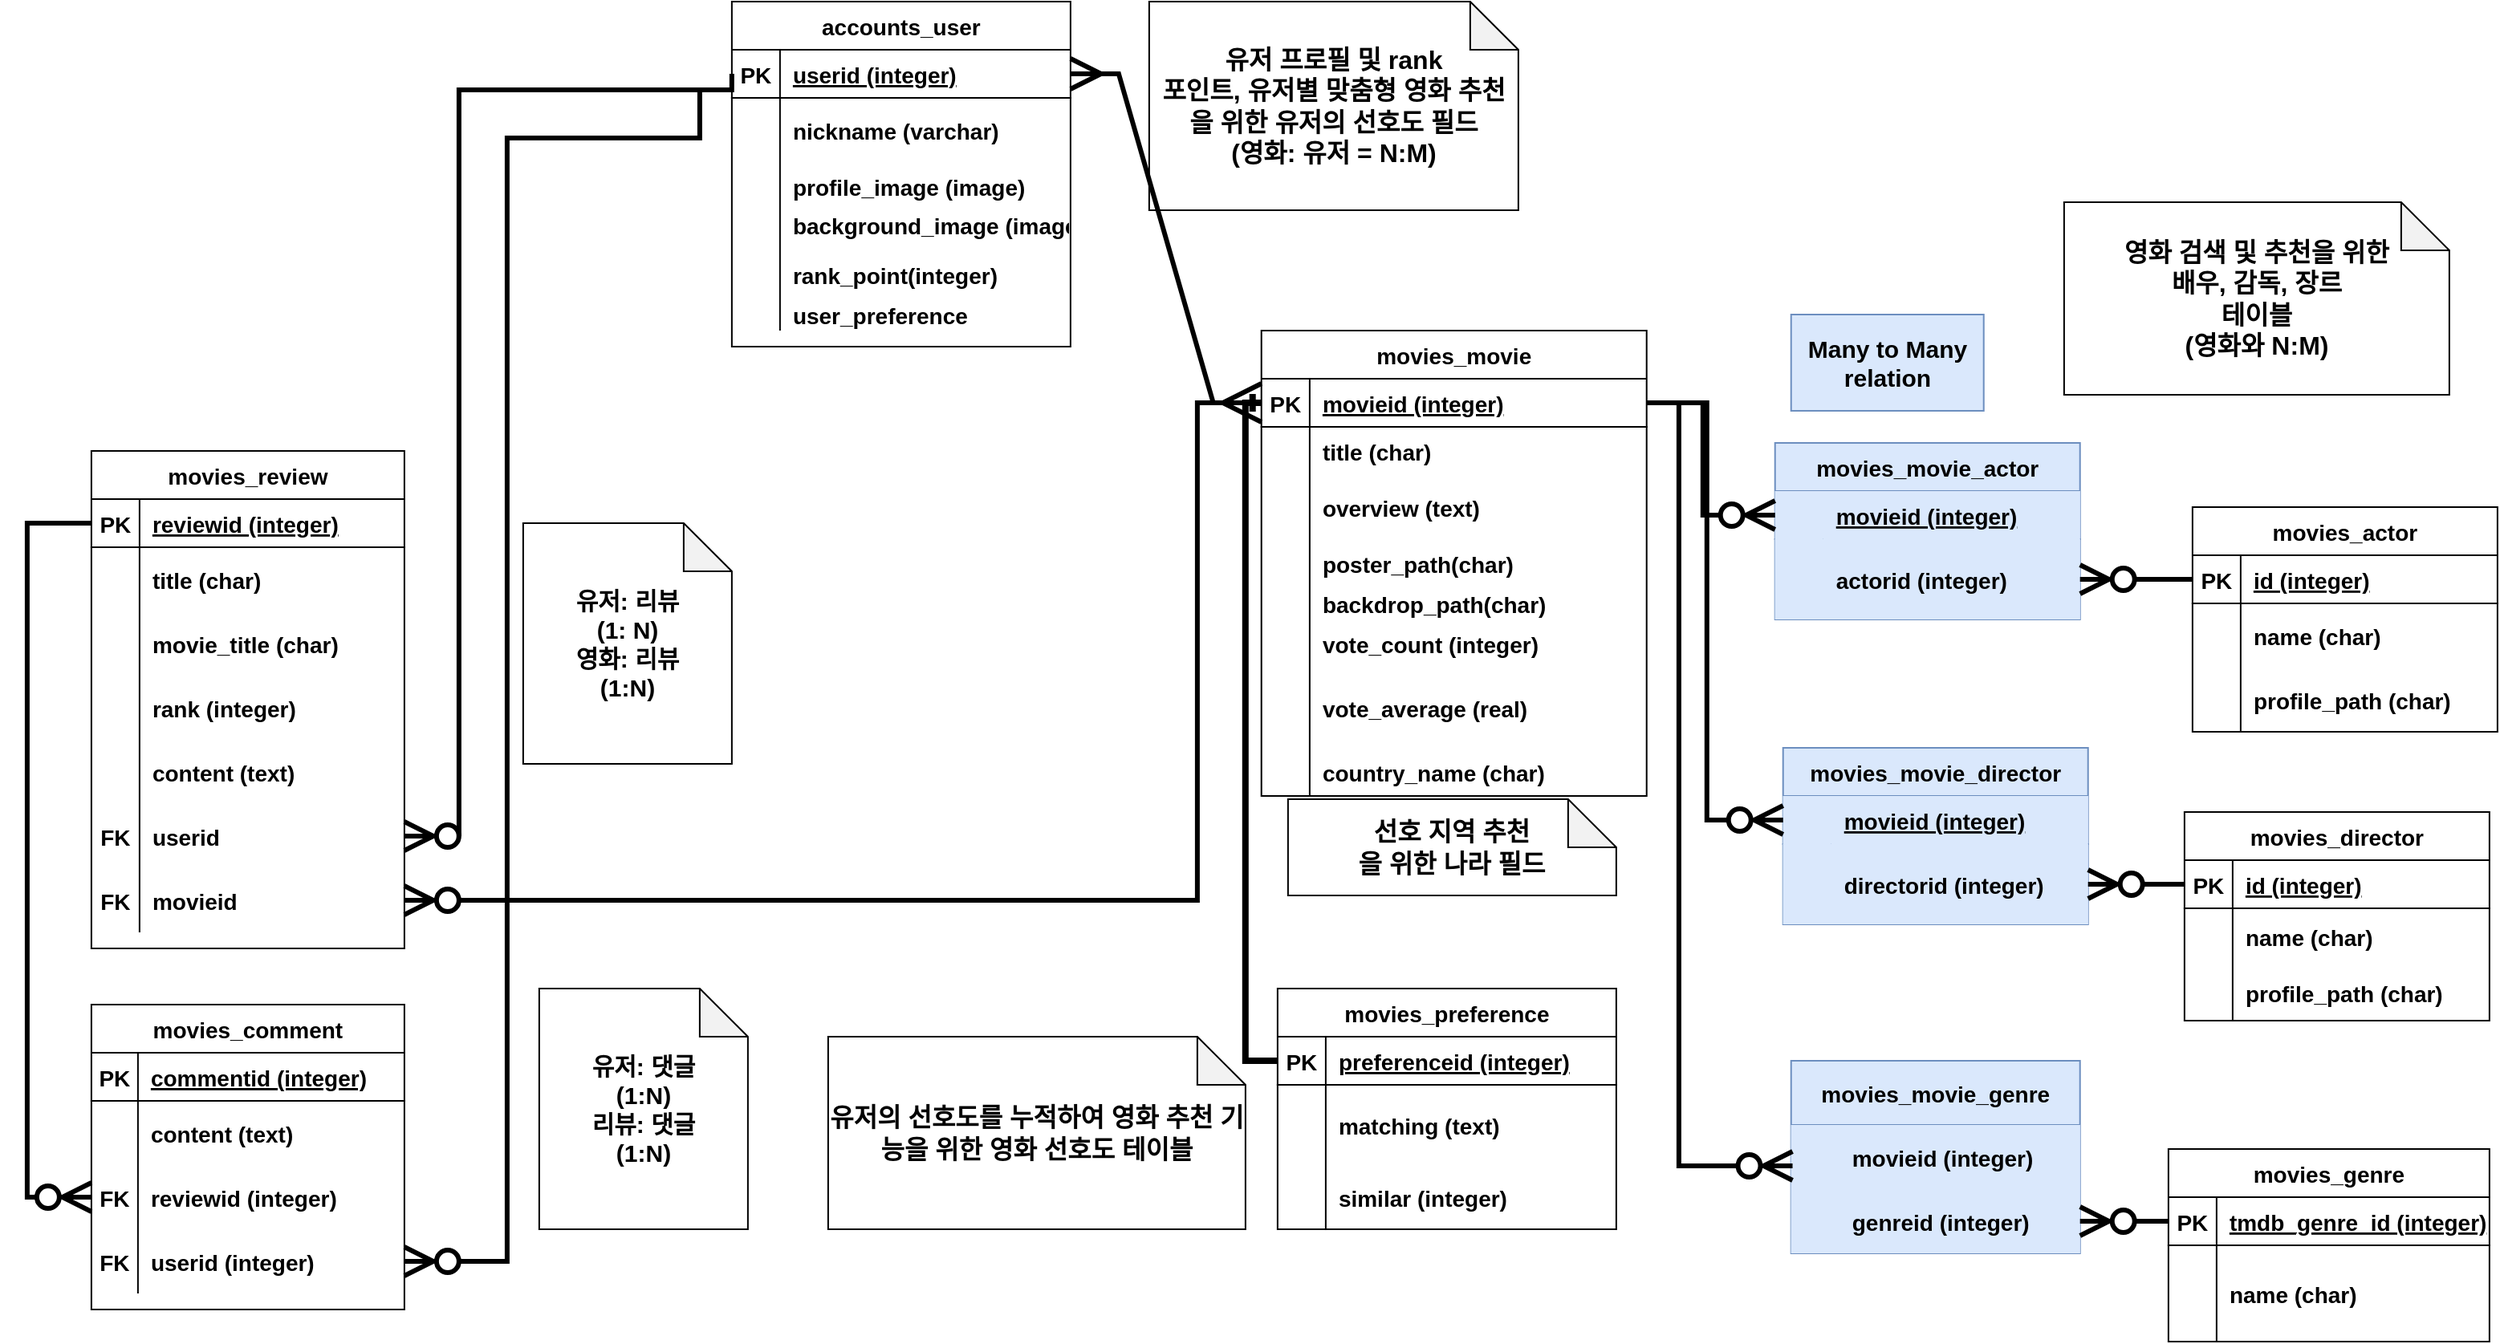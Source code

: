 <mxfile version="15.8.2" type="github">
  <diagram id="C5RBs43oDa-KdzZeNtuy" name="Page-1">
    <mxGraphModel dx="2928" dy="1165" grid="1" gridSize="10" guides="1" tooltips="1" connect="1" arrows="1" fold="1" page="1" pageScale="1" pageWidth="827" pageHeight="1169" math="0" shadow="0">
      <root>
        <mxCell id="WIyWlLk6GJQsqaUBKTNV-0" />
        <mxCell id="WIyWlLk6GJQsqaUBKTNV-1" parent="WIyWlLk6GJQsqaUBKTNV-0" />
        <mxCell id="zBhqYliXO54fjdQmm1mg-143" style="edgeStyle=orthogonalEdgeStyle;rounded=0;jumpStyle=none;orthogonalLoop=1;jettySize=auto;html=1;exitX=0;exitY=0.5;exitDx=0;exitDy=0;entryX=1;entryY=0.5;entryDx=0;entryDy=0;fontSize=14;startSize=14;endSize=14;strokeWidth=3;endArrow=ERzeroToMany;endFill=0;" parent="WIyWlLk6GJQsqaUBKTNV-1" source="zBhqYliXO54fjdQmm1mg-2" target="zBhqYliXO54fjdQmm1mg-126" edge="1">
          <mxGeometry relative="1" as="geometry">
            <Array as="points">
              <mxPoint x="-341.06" y="125" />
              <mxPoint x="-511.06" y="125" />
              <mxPoint x="-511.06" y="590" />
            </Array>
          </mxGeometry>
        </mxCell>
        <mxCell id="zBhqYliXO54fjdQmm1mg-1" value="accounts_user" style="shape=table;startSize=30;container=1;collapsible=1;childLayout=tableLayout;fixedRows=1;rowLines=0;fontStyle=1;align=center;resizeLast=1;fontSize=14;" parent="WIyWlLk6GJQsqaUBKTNV-1" vertex="1">
          <mxGeometry x="-341.06" y="70" width="211" height="215" as="geometry" />
        </mxCell>
        <mxCell id="zBhqYliXO54fjdQmm1mg-2" value="" style="shape=partialRectangle;collapsible=0;dropTarget=0;pointerEvents=0;fillColor=none;top=0;left=0;bottom=1;right=0;points=[[0,0.5],[1,0.5]];portConstraint=eastwest;fontStyle=1;fontSize=14;" parent="zBhqYliXO54fjdQmm1mg-1" vertex="1">
          <mxGeometry y="30" width="211" height="30" as="geometry" />
        </mxCell>
        <mxCell id="zBhqYliXO54fjdQmm1mg-3" value="PK" style="shape=partialRectangle;connectable=0;fillColor=none;top=0;left=0;bottom=0;right=0;fontStyle=1;overflow=hidden;fontSize=14;" parent="zBhqYliXO54fjdQmm1mg-2" vertex="1">
          <mxGeometry width="30" height="30" as="geometry">
            <mxRectangle width="30" height="30" as="alternateBounds" />
          </mxGeometry>
        </mxCell>
        <mxCell id="zBhqYliXO54fjdQmm1mg-4" value="userid (integer)" style="shape=partialRectangle;connectable=0;fillColor=none;top=0;left=0;bottom=0;right=0;align=left;spacingLeft=6;fontStyle=5;overflow=hidden;fontSize=14;" parent="zBhqYliXO54fjdQmm1mg-2" vertex="1">
          <mxGeometry x="30" width="181" height="30" as="geometry">
            <mxRectangle width="181" height="30" as="alternateBounds" />
          </mxGeometry>
        </mxCell>
        <mxCell id="zBhqYliXO54fjdQmm1mg-5" value="" style="shape=partialRectangle;collapsible=0;dropTarget=0;pointerEvents=0;fillColor=none;top=0;left=0;bottom=0;right=0;points=[[0,0.5],[1,0.5]];portConstraint=eastwest;fontStyle=1;fontSize=14;" parent="zBhqYliXO54fjdQmm1mg-1" vertex="1">
          <mxGeometry y="60" width="211" height="40" as="geometry" />
        </mxCell>
        <mxCell id="zBhqYliXO54fjdQmm1mg-6" value="" style="shape=partialRectangle;connectable=0;fillColor=none;top=0;left=0;bottom=0;right=0;editable=1;overflow=hidden;fontStyle=1;fontSize=14;" parent="zBhqYliXO54fjdQmm1mg-5" vertex="1">
          <mxGeometry width="30" height="40" as="geometry">
            <mxRectangle width="30" height="40" as="alternateBounds" />
          </mxGeometry>
        </mxCell>
        <mxCell id="zBhqYliXO54fjdQmm1mg-7" value="nickname (varchar)" style="shape=partialRectangle;connectable=0;fillColor=none;top=0;left=0;bottom=0;right=0;align=left;spacingLeft=6;overflow=hidden;fontStyle=1;fontSize=14;" parent="zBhqYliXO54fjdQmm1mg-5" vertex="1">
          <mxGeometry x="30" width="181" height="40" as="geometry">
            <mxRectangle width="181" height="40" as="alternateBounds" />
          </mxGeometry>
        </mxCell>
        <mxCell id="zBhqYliXO54fjdQmm1mg-8" value="" style="shape=partialRectangle;collapsible=0;dropTarget=0;pointerEvents=0;fillColor=none;top=0;left=0;bottom=0;right=0;points=[[0,0.5],[1,0.5]];portConstraint=eastwest;fontStyle=1;fontSize=14;" parent="zBhqYliXO54fjdQmm1mg-1" vertex="1">
          <mxGeometry y="100" width="211" height="30" as="geometry" />
        </mxCell>
        <mxCell id="zBhqYliXO54fjdQmm1mg-9" value="" style="shape=partialRectangle;connectable=0;fillColor=none;top=0;left=0;bottom=0;right=0;editable=1;overflow=hidden;fontStyle=1;fontSize=14;" parent="zBhqYliXO54fjdQmm1mg-8" vertex="1">
          <mxGeometry width="30" height="30" as="geometry">
            <mxRectangle width="30" height="30" as="alternateBounds" />
          </mxGeometry>
        </mxCell>
        <mxCell id="zBhqYliXO54fjdQmm1mg-10" value="profile_image (image)" style="shape=partialRectangle;connectable=0;fillColor=none;top=0;left=0;bottom=0;right=0;align=left;spacingLeft=6;overflow=hidden;fontStyle=1;fontSize=14;" parent="zBhqYliXO54fjdQmm1mg-8" vertex="1">
          <mxGeometry x="30" width="181" height="30" as="geometry">
            <mxRectangle width="181" height="30" as="alternateBounds" />
          </mxGeometry>
        </mxCell>
        <mxCell id="oeXRW0OLttPSYAgFvdAZ-0" value="" style="shape=partialRectangle;collapsible=0;dropTarget=0;pointerEvents=0;fillColor=none;top=0;left=0;bottom=0;right=0;points=[[0,0.5],[1,0.5]];portConstraint=eastwest;fontStyle=1;fontSize=14;" vertex="1" parent="zBhqYliXO54fjdQmm1mg-1">
          <mxGeometry y="130" width="211" height="25" as="geometry" />
        </mxCell>
        <mxCell id="oeXRW0OLttPSYAgFvdAZ-1" value="" style="shape=partialRectangle;connectable=0;fillColor=none;top=0;left=0;bottom=0;right=0;editable=1;overflow=hidden;fontStyle=1;fontSize=14;" vertex="1" parent="oeXRW0OLttPSYAgFvdAZ-0">
          <mxGeometry width="30" height="25" as="geometry">
            <mxRectangle width="30" height="25" as="alternateBounds" />
          </mxGeometry>
        </mxCell>
        <mxCell id="oeXRW0OLttPSYAgFvdAZ-2" value="background_image (image)&#xa;" style="shape=partialRectangle;connectable=0;fillColor=none;top=0;left=0;bottom=0;right=0;align=left;spacingLeft=6;overflow=hidden;fontStyle=1;fontSize=14;" vertex="1" parent="oeXRW0OLttPSYAgFvdAZ-0">
          <mxGeometry x="30" width="181" height="25" as="geometry">
            <mxRectangle width="181" height="25" as="alternateBounds" />
          </mxGeometry>
        </mxCell>
        <mxCell id="zBhqYliXO54fjdQmm1mg-65" value="" style="shape=partialRectangle;collapsible=0;dropTarget=0;pointerEvents=0;fillColor=none;top=0;left=0;bottom=0;right=0;points=[[0,0.5],[1,0.5]];portConstraint=eastwest;fontStyle=1;fontSize=14;" parent="zBhqYliXO54fjdQmm1mg-1" vertex="1">
          <mxGeometry y="155" width="211" height="30" as="geometry" />
        </mxCell>
        <mxCell id="zBhqYliXO54fjdQmm1mg-66" value="" style="shape=partialRectangle;connectable=0;fillColor=none;top=0;left=0;bottom=0;right=0;editable=1;overflow=hidden;fontStyle=1;fontSize=14;" parent="zBhqYliXO54fjdQmm1mg-65" vertex="1">
          <mxGeometry width="30" height="30" as="geometry">
            <mxRectangle width="30" height="30" as="alternateBounds" />
          </mxGeometry>
        </mxCell>
        <mxCell id="zBhqYliXO54fjdQmm1mg-67" value="rank_point(integer)" style="shape=partialRectangle;connectable=0;fillColor=none;top=0;left=0;bottom=0;right=0;align=left;spacingLeft=6;overflow=hidden;fontStyle=1;fontSize=14;" parent="zBhqYliXO54fjdQmm1mg-65" vertex="1">
          <mxGeometry x="30" width="181" height="30" as="geometry">
            <mxRectangle width="181" height="30" as="alternateBounds" />
          </mxGeometry>
        </mxCell>
        <mxCell id="oeXRW0OLttPSYAgFvdAZ-3" value="" style="shape=partialRectangle;collapsible=0;dropTarget=0;pointerEvents=0;fillColor=none;top=0;left=0;bottom=0;right=0;points=[[0,0.5],[1,0.5]];portConstraint=eastwest;fontStyle=1;fontSize=14;" vertex="1" parent="zBhqYliXO54fjdQmm1mg-1">
          <mxGeometry y="185" width="211" height="20" as="geometry" />
        </mxCell>
        <mxCell id="oeXRW0OLttPSYAgFvdAZ-4" value="" style="shape=partialRectangle;connectable=0;fillColor=none;top=0;left=0;bottom=0;right=0;editable=1;overflow=hidden;fontStyle=1;fontSize=14;" vertex="1" parent="oeXRW0OLttPSYAgFvdAZ-3">
          <mxGeometry width="30" height="20" as="geometry">
            <mxRectangle width="30" height="20" as="alternateBounds" />
          </mxGeometry>
        </mxCell>
        <mxCell id="oeXRW0OLttPSYAgFvdAZ-5" value="user_preference" style="shape=partialRectangle;connectable=0;fillColor=none;top=0;left=0;bottom=0;right=0;align=left;spacingLeft=6;overflow=hidden;fontStyle=1;fontSize=14;" vertex="1" parent="oeXRW0OLttPSYAgFvdAZ-3">
          <mxGeometry x="30" width="181" height="20" as="geometry">
            <mxRectangle width="181" height="20" as="alternateBounds" />
          </mxGeometry>
        </mxCell>
        <mxCell id="zBhqYliXO54fjdQmm1mg-87" value="movies_movie" style="shape=table;startSize=30;container=1;collapsible=1;childLayout=tableLayout;fixedRows=1;rowLines=0;fontStyle=1;align=center;resizeLast=1;fontSize=14;" parent="WIyWlLk6GJQsqaUBKTNV-1" vertex="1">
          <mxGeometry x="-11.14" y="275" width="240" height="290" as="geometry" />
        </mxCell>
        <mxCell id="zBhqYliXO54fjdQmm1mg-88" value="" style="shape=partialRectangle;collapsible=0;dropTarget=0;pointerEvents=0;fillColor=none;top=0;left=0;bottom=1;right=0;points=[[0,0.5],[1,0.5]];portConstraint=eastwest;fontStyle=1;fontSize=14;" parent="zBhqYliXO54fjdQmm1mg-87" vertex="1">
          <mxGeometry y="30" width="240" height="30" as="geometry" />
        </mxCell>
        <mxCell id="zBhqYliXO54fjdQmm1mg-89" value="PK" style="shape=partialRectangle;connectable=0;fillColor=none;top=0;left=0;bottom=0;right=0;fontStyle=1;overflow=hidden;fontSize=14;" parent="zBhqYliXO54fjdQmm1mg-88" vertex="1">
          <mxGeometry width="30.08" height="30" as="geometry">
            <mxRectangle width="30.08" height="30" as="alternateBounds" />
          </mxGeometry>
        </mxCell>
        <mxCell id="zBhqYliXO54fjdQmm1mg-90" value="movieid (integer)" style="shape=partialRectangle;connectable=0;fillColor=none;top=0;left=0;bottom=0;right=0;align=left;spacingLeft=6;fontStyle=5;overflow=hidden;fontSize=14;" parent="zBhqYliXO54fjdQmm1mg-88" vertex="1">
          <mxGeometry x="30.08" width="209.92" height="30" as="geometry">
            <mxRectangle width="209.92" height="30" as="alternateBounds" />
          </mxGeometry>
        </mxCell>
        <mxCell id="zBhqYliXO54fjdQmm1mg-91" value="" style="shape=partialRectangle;collapsible=0;dropTarget=0;pointerEvents=0;fillColor=none;top=0;left=0;bottom=0;right=0;points=[[0,0.5],[1,0.5]];portConstraint=eastwest;fontStyle=1;fontSize=14;" parent="zBhqYliXO54fjdQmm1mg-87" vertex="1">
          <mxGeometry y="60" width="240" height="30" as="geometry" />
        </mxCell>
        <mxCell id="zBhqYliXO54fjdQmm1mg-92" value="" style="shape=partialRectangle;connectable=0;fillColor=none;top=0;left=0;bottom=0;right=0;editable=1;overflow=hidden;fontStyle=1;fontSize=14;" parent="zBhqYliXO54fjdQmm1mg-91" vertex="1">
          <mxGeometry width="30.08" height="30" as="geometry">
            <mxRectangle width="30.08" height="30" as="alternateBounds" />
          </mxGeometry>
        </mxCell>
        <mxCell id="zBhqYliXO54fjdQmm1mg-93" value="title (char)" style="shape=partialRectangle;connectable=0;fillColor=none;top=0;left=0;bottom=0;right=0;align=left;spacingLeft=6;overflow=hidden;fontStyle=1;fontSize=14;" parent="zBhqYliXO54fjdQmm1mg-91" vertex="1">
          <mxGeometry x="30.08" width="209.92" height="30" as="geometry">
            <mxRectangle width="209.92" height="30" as="alternateBounds" />
          </mxGeometry>
        </mxCell>
        <mxCell id="zBhqYliXO54fjdQmm1mg-94" value="" style="shape=partialRectangle;collapsible=0;dropTarget=0;pointerEvents=0;fillColor=none;top=0;left=0;bottom=0;right=0;points=[[0,0.5],[1,0.5]];portConstraint=eastwest;fontStyle=1;fontSize=14;" parent="zBhqYliXO54fjdQmm1mg-87" vertex="1">
          <mxGeometry y="90" width="240" height="40" as="geometry" />
        </mxCell>
        <mxCell id="zBhqYliXO54fjdQmm1mg-95" value="" style="shape=partialRectangle;connectable=0;fillColor=none;top=0;left=0;bottom=0;right=0;editable=1;overflow=hidden;fontStyle=1;fontSize=14;" parent="zBhqYliXO54fjdQmm1mg-94" vertex="1">
          <mxGeometry width="30.08" height="40" as="geometry">
            <mxRectangle width="30.08" height="40" as="alternateBounds" />
          </mxGeometry>
        </mxCell>
        <mxCell id="zBhqYliXO54fjdQmm1mg-96" value="overview (text)" style="shape=partialRectangle;connectable=0;fillColor=none;top=0;left=0;bottom=0;right=0;align=left;spacingLeft=6;overflow=hidden;fontStyle=1;fontSize=14;" parent="zBhqYliXO54fjdQmm1mg-94" vertex="1">
          <mxGeometry x="30.08" width="209.92" height="40" as="geometry">
            <mxRectangle width="209.92" height="40" as="alternateBounds" />
          </mxGeometry>
        </mxCell>
        <mxCell id="zBhqYliXO54fjdQmm1mg-97" value="" style="shape=partialRectangle;collapsible=0;dropTarget=0;pointerEvents=0;fillColor=none;top=0;left=0;bottom=0;right=0;points=[[0,0.5],[1,0.5]];portConstraint=eastwest;fontStyle=1;fontSize=14;" parent="zBhqYliXO54fjdQmm1mg-87" vertex="1">
          <mxGeometry y="130" width="240" height="30" as="geometry" />
        </mxCell>
        <mxCell id="zBhqYliXO54fjdQmm1mg-98" value="" style="shape=partialRectangle;connectable=0;fillColor=none;top=0;left=0;bottom=0;right=0;editable=1;overflow=hidden;fontStyle=1;fontSize=14;" parent="zBhqYliXO54fjdQmm1mg-97" vertex="1">
          <mxGeometry width="30.08" height="30" as="geometry">
            <mxRectangle width="30.08" height="30" as="alternateBounds" />
          </mxGeometry>
        </mxCell>
        <mxCell id="zBhqYliXO54fjdQmm1mg-99" value="poster_path(char)" style="shape=partialRectangle;connectable=0;fillColor=none;top=0;left=0;bottom=0;right=0;align=left;spacingLeft=6;overflow=hidden;fontStyle=1;fontSize=14;" parent="zBhqYliXO54fjdQmm1mg-97" vertex="1">
          <mxGeometry x="30.08" width="209.92" height="30" as="geometry">
            <mxRectangle width="209.92" height="30" as="alternateBounds" />
          </mxGeometry>
        </mxCell>
        <mxCell id="oeXRW0OLttPSYAgFvdAZ-6" value="" style="shape=partialRectangle;collapsible=0;dropTarget=0;pointerEvents=0;fillColor=none;top=0;left=0;bottom=0;right=0;points=[[0,0.5],[1,0.5]];portConstraint=eastwest;fontStyle=1;fontSize=14;" vertex="1" parent="zBhqYliXO54fjdQmm1mg-87">
          <mxGeometry y="160" width="240" height="20" as="geometry" />
        </mxCell>
        <mxCell id="oeXRW0OLttPSYAgFvdAZ-7" value="" style="shape=partialRectangle;connectable=0;fillColor=none;top=0;left=0;bottom=0;right=0;editable=1;overflow=hidden;fontStyle=1;fontSize=14;" vertex="1" parent="oeXRW0OLttPSYAgFvdAZ-6">
          <mxGeometry width="30.08" height="20" as="geometry">
            <mxRectangle width="30.08" height="20" as="alternateBounds" />
          </mxGeometry>
        </mxCell>
        <mxCell id="oeXRW0OLttPSYAgFvdAZ-8" value="backdrop_path(char)" style="shape=partialRectangle;connectable=0;fillColor=none;top=0;left=0;bottom=0;right=0;align=left;spacingLeft=6;overflow=hidden;fontStyle=1;fontSize=14;" vertex="1" parent="oeXRW0OLttPSYAgFvdAZ-6">
          <mxGeometry x="30.08" width="209.92" height="20" as="geometry">
            <mxRectangle width="209.92" height="20" as="alternateBounds" />
          </mxGeometry>
        </mxCell>
        <mxCell id="zBhqYliXO54fjdQmm1mg-106" value="" style="shape=partialRectangle;collapsible=0;dropTarget=0;pointerEvents=0;fillColor=none;top=0;left=0;bottom=0;right=0;points=[[0,0.5],[1,0.5]];portConstraint=eastwest;fontStyle=1;fontSize=14;" parent="zBhqYliXO54fjdQmm1mg-87" vertex="1">
          <mxGeometry y="180" width="240" height="30" as="geometry" />
        </mxCell>
        <mxCell id="zBhqYliXO54fjdQmm1mg-107" value="" style="shape=partialRectangle;connectable=0;fillColor=none;top=0;left=0;bottom=0;right=0;editable=1;overflow=hidden;fontStyle=1;fontSize=14;" parent="zBhqYliXO54fjdQmm1mg-106" vertex="1">
          <mxGeometry width="30.08" height="30" as="geometry">
            <mxRectangle width="30.08" height="30" as="alternateBounds" />
          </mxGeometry>
        </mxCell>
        <mxCell id="zBhqYliXO54fjdQmm1mg-108" value="vote_count (integer)" style="shape=partialRectangle;connectable=0;fillColor=none;top=0;left=0;bottom=0;right=0;align=left;spacingLeft=6;overflow=hidden;fontStyle=1;fontSize=14;" parent="zBhqYliXO54fjdQmm1mg-106" vertex="1">
          <mxGeometry x="30.08" width="209.92" height="30" as="geometry">
            <mxRectangle width="209.92" height="30" as="alternateBounds" />
          </mxGeometry>
        </mxCell>
        <mxCell id="zBhqYliXO54fjdQmm1mg-109" value="" style="shape=partialRectangle;collapsible=0;dropTarget=0;pointerEvents=0;fillColor=none;top=0;left=0;bottom=0;right=0;points=[[0,0.5],[1,0.5]];portConstraint=eastwest;fontStyle=1;fontSize=14;" parent="zBhqYliXO54fjdQmm1mg-87" vertex="1">
          <mxGeometry y="210" width="240" height="50" as="geometry" />
        </mxCell>
        <mxCell id="zBhqYliXO54fjdQmm1mg-110" value="" style="shape=partialRectangle;connectable=0;fillColor=none;top=0;left=0;bottom=0;right=0;editable=1;overflow=hidden;fontStyle=1;fontSize=14;" parent="zBhqYliXO54fjdQmm1mg-109" vertex="1">
          <mxGeometry width="30.08" height="50" as="geometry">
            <mxRectangle width="30.08" height="50" as="alternateBounds" />
          </mxGeometry>
        </mxCell>
        <mxCell id="zBhqYliXO54fjdQmm1mg-111" value="vote_average (real)" style="shape=partialRectangle;connectable=0;fillColor=none;top=0;left=0;bottom=0;right=0;align=left;spacingLeft=6;overflow=hidden;fontStyle=1;fontSize=14;" parent="zBhqYliXO54fjdQmm1mg-109" vertex="1">
          <mxGeometry x="30.08" width="209.92" height="50" as="geometry">
            <mxRectangle width="209.92" height="50" as="alternateBounds" />
          </mxGeometry>
        </mxCell>
        <mxCell id="zIgDbIQZG_ukaSZpA_99-0" value="" style="shape=partialRectangle;collapsible=0;dropTarget=0;pointerEvents=0;fillColor=none;top=0;left=0;bottom=0;right=0;points=[[0,0.5],[1,0.5]];portConstraint=eastwest;fontStyle=1;fontSize=14;" parent="zBhqYliXO54fjdQmm1mg-87" vertex="1">
          <mxGeometry y="260" width="240" height="30" as="geometry" />
        </mxCell>
        <mxCell id="zIgDbIQZG_ukaSZpA_99-1" value="" style="shape=partialRectangle;connectable=0;fillColor=none;top=0;left=0;bottom=0;right=0;editable=1;overflow=hidden;fontStyle=1;fontSize=14;" parent="zIgDbIQZG_ukaSZpA_99-0" vertex="1">
          <mxGeometry width="30.08" height="30" as="geometry">
            <mxRectangle width="30.08" height="30" as="alternateBounds" />
          </mxGeometry>
        </mxCell>
        <mxCell id="zIgDbIQZG_ukaSZpA_99-2" value="country_name (char)" style="shape=partialRectangle;connectable=0;fillColor=none;top=0;left=0;bottom=0;right=0;align=left;spacingLeft=6;overflow=hidden;fontStyle=1;fontSize=14;" parent="zIgDbIQZG_ukaSZpA_99-0" vertex="1">
          <mxGeometry x="30.08" width="209.92" height="30" as="geometry">
            <mxRectangle width="209.92" height="30" as="alternateBounds" />
          </mxGeometry>
        </mxCell>
        <mxCell id="zBhqYliXO54fjdQmm1mg-119" value="movies_review" style="shape=table;startSize=30;container=1;collapsible=1;childLayout=tableLayout;fixedRows=1;rowLines=0;fontStyle=1;align=center;resizeLast=1;fontSize=14;" parent="WIyWlLk6GJQsqaUBKTNV-1" vertex="1">
          <mxGeometry x="-740.06" y="350" width="195" height="310" as="geometry" />
        </mxCell>
        <mxCell id="zBhqYliXO54fjdQmm1mg-120" value="" style="shape=partialRectangle;collapsible=0;dropTarget=0;pointerEvents=0;fillColor=none;top=0;left=0;bottom=1;right=0;points=[[0,0.5],[1,0.5]];portConstraint=eastwest;fontSize=14;" parent="zBhqYliXO54fjdQmm1mg-119" vertex="1">
          <mxGeometry y="30" width="195" height="30" as="geometry" />
        </mxCell>
        <mxCell id="zBhqYliXO54fjdQmm1mg-121" value="PK" style="shape=partialRectangle;connectable=0;fillColor=none;top=0;left=0;bottom=0;right=0;fontStyle=1;overflow=hidden;fontSize=14;" parent="zBhqYliXO54fjdQmm1mg-120" vertex="1">
          <mxGeometry width="30" height="30" as="geometry">
            <mxRectangle width="30" height="30" as="alternateBounds" />
          </mxGeometry>
        </mxCell>
        <mxCell id="zBhqYliXO54fjdQmm1mg-122" value="reviewid (integer)" style="shape=partialRectangle;connectable=0;fillColor=none;top=0;left=0;bottom=0;right=0;align=left;spacingLeft=6;fontStyle=5;overflow=hidden;fontSize=14;" parent="zBhqYliXO54fjdQmm1mg-120" vertex="1">
          <mxGeometry x="30" width="165" height="30" as="geometry">
            <mxRectangle width="165" height="30" as="alternateBounds" />
          </mxGeometry>
        </mxCell>
        <mxCell id="zBhqYliXO54fjdQmm1mg-123" value="" style="shape=partialRectangle;collapsible=0;dropTarget=0;pointerEvents=0;fillColor=none;top=0;left=0;bottom=0;right=0;points=[[0,0.5],[1,0.5]];portConstraint=eastwest;fontSize=14;" parent="zBhqYliXO54fjdQmm1mg-119" vertex="1">
          <mxGeometry y="60" width="195" height="40" as="geometry" />
        </mxCell>
        <mxCell id="zBhqYliXO54fjdQmm1mg-124" value="" style="shape=partialRectangle;connectable=0;fillColor=none;top=0;left=0;bottom=0;right=0;editable=1;overflow=hidden;fontSize=14;" parent="zBhqYliXO54fjdQmm1mg-123" vertex="1">
          <mxGeometry width="30" height="40" as="geometry">
            <mxRectangle width="30" height="40" as="alternateBounds" />
          </mxGeometry>
        </mxCell>
        <mxCell id="zBhqYliXO54fjdQmm1mg-125" value="title (char)" style="shape=partialRectangle;connectable=0;fillColor=none;top=0;left=0;bottom=0;right=0;align=left;spacingLeft=6;overflow=hidden;fontSize=14;fontStyle=1" parent="zBhqYliXO54fjdQmm1mg-123" vertex="1">
          <mxGeometry x="30" width="165" height="40" as="geometry">
            <mxRectangle width="165" height="40" as="alternateBounds" />
          </mxGeometry>
        </mxCell>
        <mxCell id="zBhqYliXO54fjdQmm1mg-129" value="" style="shape=partialRectangle;collapsible=0;dropTarget=0;pointerEvents=0;fillColor=none;top=0;left=0;bottom=0;right=0;points=[[0,0.5],[1,0.5]];portConstraint=eastwest;fontSize=14;" parent="zBhqYliXO54fjdQmm1mg-119" vertex="1">
          <mxGeometry y="100" width="195" height="40" as="geometry" />
        </mxCell>
        <mxCell id="zBhqYliXO54fjdQmm1mg-130" value="" style="shape=partialRectangle;connectable=0;fillColor=none;top=0;left=0;bottom=0;right=0;editable=1;overflow=hidden;fontSize=14;" parent="zBhqYliXO54fjdQmm1mg-129" vertex="1">
          <mxGeometry width="30" height="40" as="geometry">
            <mxRectangle width="30" height="40" as="alternateBounds" />
          </mxGeometry>
        </mxCell>
        <mxCell id="zBhqYliXO54fjdQmm1mg-131" value="movie_title (char)" style="shape=partialRectangle;connectable=0;fillColor=none;top=0;left=0;bottom=0;right=0;align=left;spacingLeft=6;overflow=hidden;fontSize=14;fontStyle=1" parent="zBhqYliXO54fjdQmm1mg-129" vertex="1">
          <mxGeometry x="30" width="165" height="40" as="geometry">
            <mxRectangle width="165" height="40" as="alternateBounds" />
          </mxGeometry>
        </mxCell>
        <mxCell id="zBhqYliXO54fjdQmm1mg-132" value="" style="shape=partialRectangle;collapsible=0;dropTarget=0;pointerEvents=0;fillColor=none;top=0;left=0;bottom=0;right=0;points=[[0,0.5],[1,0.5]];portConstraint=eastwest;fontSize=14;" parent="zBhqYliXO54fjdQmm1mg-119" vertex="1">
          <mxGeometry y="140" width="195" height="40" as="geometry" />
        </mxCell>
        <mxCell id="zBhqYliXO54fjdQmm1mg-133" value="" style="shape=partialRectangle;connectable=0;fillColor=none;top=0;left=0;bottom=0;right=0;editable=1;overflow=hidden;fontSize=14;" parent="zBhqYliXO54fjdQmm1mg-132" vertex="1">
          <mxGeometry width="30" height="40" as="geometry">
            <mxRectangle width="30" height="40" as="alternateBounds" />
          </mxGeometry>
        </mxCell>
        <mxCell id="zBhqYliXO54fjdQmm1mg-134" value="rank (integer)" style="shape=partialRectangle;connectable=0;fillColor=none;top=0;left=0;bottom=0;right=0;align=left;spacingLeft=6;overflow=hidden;fontSize=14;fontStyle=1" parent="zBhqYliXO54fjdQmm1mg-132" vertex="1">
          <mxGeometry x="30" width="165" height="40" as="geometry">
            <mxRectangle width="165" height="40" as="alternateBounds" />
          </mxGeometry>
        </mxCell>
        <mxCell id="zBhqYliXO54fjdQmm1mg-135" value="" style="shape=partialRectangle;collapsible=0;dropTarget=0;pointerEvents=0;fillColor=none;top=0;left=0;bottom=0;right=0;points=[[0,0.5],[1,0.5]];portConstraint=eastwest;fontSize=14;" parent="zBhqYliXO54fjdQmm1mg-119" vertex="1">
          <mxGeometry y="180" width="195" height="40" as="geometry" />
        </mxCell>
        <mxCell id="zBhqYliXO54fjdQmm1mg-136" value="" style="shape=partialRectangle;connectable=0;fillColor=none;top=0;left=0;bottom=0;right=0;editable=1;overflow=hidden;fontSize=14;" parent="zBhqYliXO54fjdQmm1mg-135" vertex="1">
          <mxGeometry width="30" height="40" as="geometry">
            <mxRectangle width="30" height="40" as="alternateBounds" />
          </mxGeometry>
        </mxCell>
        <mxCell id="zBhqYliXO54fjdQmm1mg-137" value="content (text)" style="shape=partialRectangle;connectable=0;fillColor=none;top=0;left=0;bottom=0;right=0;align=left;spacingLeft=6;overflow=hidden;fontSize=14;fontStyle=1" parent="zBhqYliXO54fjdQmm1mg-135" vertex="1">
          <mxGeometry x="30" width="165" height="40" as="geometry">
            <mxRectangle width="165" height="40" as="alternateBounds" />
          </mxGeometry>
        </mxCell>
        <mxCell id="zBhqYliXO54fjdQmm1mg-126" value="" style="shape=partialRectangle;collapsible=0;dropTarget=0;pointerEvents=0;fillColor=none;top=0;left=0;bottom=0;right=0;points=[[0,0.5],[1,0.5]];portConstraint=eastwest;fontSize=14;" parent="zBhqYliXO54fjdQmm1mg-119" vertex="1">
          <mxGeometry y="220" width="195" height="40" as="geometry" />
        </mxCell>
        <mxCell id="zBhqYliXO54fjdQmm1mg-127" value="FK" style="shape=partialRectangle;connectable=0;fillColor=none;top=0;left=0;bottom=0;right=0;editable=1;overflow=hidden;fontSize=14;fontStyle=1" parent="zBhqYliXO54fjdQmm1mg-126" vertex="1">
          <mxGeometry width="30" height="40" as="geometry">
            <mxRectangle width="30" height="40" as="alternateBounds" />
          </mxGeometry>
        </mxCell>
        <mxCell id="zBhqYliXO54fjdQmm1mg-128" value="userid" style="shape=partialRectangle;connectable=0;fillColor=none;top=0;left=0;bottom=0;right=0;align=left;spacingLeft=6;overflow=hidden;fontSize=14;fontStyle=1" parent="zBhqYliXO54fjdQmm1mg-126" vertex="1">
          <mxGeometry x="30" width="165" height="40" as="geometry">
            <mxRectangle width="165" height="40" as="alternateBounds" />
          </mxGeometry>
        </mxCell>
        <mxCell id="zBhqYliXO54fjdQmm1mg-288" value="" style="shape=partialRectangle;collapsible=0;dropTarget=0;pointerEvents=0;fillColor=none;top=0;left=0;bottom=0;right=0;points=[[0,0.5],[1,0.5]];portConstraint=eastwest;fontSize=14;" parent="zBhqYliXO54fjdQmm1mg-119" vertex="1">
          <mxGeometry y="260" width="195" height="40" as="geometry" />
        </mxCell>
        <mxCell id="zBhqYliXO54fjdQmm1mg-289" value="FK" style="shape=partialRectangle;connectable=0;fillColor=none;top=0;left=0;bottom=0;right=0;editable=1;overflow=hidden;fontSize=14;fontStyle=1" parent="zBhqYliXO54fjdQmm1mg-288" vertex="1">
          <mxGeometry width="30" height="40" as="geometry">
            <mxRectangle width="30" height="40" as="alternateBounds" />
          </mxGeometry>
        </mxCell>
        <mxCell id="zBhqYliXO54fjdQmm1mg-290" value="movieid" style="shape=partialRectangle;connectable=0;fillColor=none;top=0;left=0;bottom=0;right=0;align=left;spacingLeft=6;overflow=hidden;fontSize=14;fontStyle=1" parent="zBhqYliXO54fjdQmm1mg-288" vertex="1">
          <mxGeometry x="30" width="165" height="40" as="geometry">
            <mxRectangle width="165" height="40" as="alternateBounds" />
          </mxGeometry>
        </mxCell>
        <mxCell id="zBhqYliXO54fjdQmm1mg-144" value="movies_comment" style="shape=table;startSize=30;container=1;collapsible=1;childLayout=tableLayout;fixedRows=1;rowLines=0;fontStyle=1;align=center;resizeLast=1;fontSize=14;" parent="WIyWlLk6GJQsqaUBKTNV-1" vertex="1">
          <mxGeometry x="-740.06" y="695" width="195" height="190" as="geometry" />
        </mxCell>
        <mxCell id="zBhqYliXO54fjdQmm1mg-145" value="" style="shape=partialRectangle;collapsible=0;dropTarget=0;pointerEvents=0;fillColor=none;top=0;left=0;bottom=1;right=0;points=[[0,0.5],[1,0.5]];portConstraint=eastwest;fontSize=14;" parent="zBhqYliXO54fjdQmm1mg-144" vertex="1">
          <mxGeometry y="30" width="195" height="30" as="geometry" />
        </mxCell>
        <mxCell id="zBhqYliXO54fjdQmm1mg-146" value="PK" style="shape=partialRectangle;connectable=0;fillColor=none;top=0;left=0;bottom=0;right=0;fontStyle=1;overflow=hidden;fontSize=14;" parent="zBhqYliXO54fjdQmm1mg-145" vertex="1">
          <mxGeometry width="29" height="30" as="geometry">
            <mxRectangle width="29" height="30" as="alternateBounds" />
          </mxGeometry>
        </mxCell>
        <mxCell id="zBhqYliXO54fjdQmm1mg-147" value="commentid (integer)" style="shape=partialRectangle;connectable=0;fillColor=none;top=0;left=0;bottom=0;right=0;align=left;spacingLeft=6;fontStyle=5;overflow=hidden;fontSize=14;" parent="zBhqYliXO54fjdQmm1mg-145" vertex="1">
          <mxGeometry x="29" width="166" height="30" as="geometry">
            <mxRectangle width="166" height="30" as="alternateBounds" />
          </mxGeometry>
        </mxCell>
        <mxCell id="zBhqYliXO54fjdQmm1mg-148" value="" style="shape=partialRectangle;collapsible=0;dropTarget=0;pointerEvents=0;fillColor=none;top=0;left=0;bottom=0;right=0;points=[[0,0.5],[1,0.5]];portConstraint=eastwest;fontSize=14;" parent="zBhqYliXO54fjdQmm1mg-144" vertex="1">
          <mxGeometry y="60" width="195" height="40" as="geometry" />
        </mxCell>
        <mxCell id="zBhqYliXO54fjdQmm1mg-149" value="" style="shape=partialRectangle;connectable=0;fillColor=none;top=0;left=0;bottom=0;right=0;editable=1;overflow=hidden;fontSize=14;" parent="zBhqYliXO54fjdQmm1mg-148" vertex="1">
          <mxGeometry width="29" height="40" as="geometry">
            <mxRectangle width="29" height="40" as="alternateBounds" />
          </mxGeometry>
        </mxCell>
        <mxCell id="zBhqYliXO54fjdQmm1mg-150" value="content (text)" style="shape=partialRectangle;connectable=0;fillColor=none;top=0;left=0;bottom=0;right=0;align=left;spacingLeft=6;overflow=hidden;fontSize=14;fontStyle=1" parent="zBhqYliXO54fjdQmm1mg-148" vertex="1">
          <mxGeometry x="29" width="166" height="40" as="geometry">
            <mxRectangle width="166" height="40" as="alternateBounds" />
          </mxGeometry>
        </mxCell>
        <mxCell id="zBhqYliXO54fjdQmm1mg-151" value="" style="shape=partialRectangle;collapsible=0;dropTarget=0;pointerEvents=0;fillColor=none;top=0;left=0;bottom=0;right=0;points=[[0,0.5],[1,0.5]];portConstraint=eastwest;fontSize=14;" parent="zBhqYliXO54fjdQmm1mg-144" vertex="1">
          <mxGeometry y="100" width="195" height="40" as="geometry" />
        </mxCell>
        <mxCell id="zBhqYliXO54fjdQmm1mg-152" value="FK" style="shape=partialRectangle;connectable=0;fillColor=none;top=0;left=0;bottom=0;right=0;editable=1;overflow=hidden;fontSize=14;fontStyle=1" parent="zBhqYliXO54fjdQmm1mg-151" vertex="1">
          <mxGeometry width="29" height="40" as="geometry">
            <mxRectangle width="29" height="40" as="alternateBounds" />
          </mxGeometry>
        </mxCell>
        <mxCell id="zBhqYliXO54fjdQmm1mg-153" value="reviewid (integer)" style="shape=partialRectangle;connectable=0;fillColor=none;top=0;left=0;bottom=0;right=0;align=left;spacingLeft=6;overflow=hidden;fontSize=14;fontStyle=1" parent="zBhqYliXO54fjdQmm1mg-151" vertex="1">
          <mxGeometry x="29" width="166" height="40" as="geometry">
            <mxRectangle width="166" height="40" as="alternateBounds" />
          </mxGeometry>
        </mxCell>
        <mxCell id="zBhqYliXO54fjdQmm1mg-154" value="" style="shape=partialRectangle;collapsible=0;dropTarget=0;pointerEvents=0;fillColor=none;top=0;left=0;bottom=0;right=0;points=[[0,0.5],[1,0.5]];portConstraint=eastwest;fontSize=14;" parent="zBhqYliXO54fjdQmm1mg-144" vertex="1">
          <mxGeometry y="140" width="195" height="40" as="geometry" />
        </mxCell>
        <mxCell id="zBhqYliXO54fjdQmm1mg-155" value="FK" style="shape=partialRectangle;connectable=0;fillColor=none;top=0;left=0;bottom=0;right=0;editable=1;overflow=hidden;fontSize=14;fontStyle=1" parent="zBhqYliXO54fjdQmm1mg-154" vertex="1">
          <mxGeometry width="29" height="40" as="geometry">
            <mxRectangle width="29" height="40" as="alternateBounds" />
          </mxGeometry>
        </mxCell>
        <mxCell id="zBhqYliXO54fjdQmm1mg-156" value="userid (integer)" style="shape=partialRectangle;connectable=0;fillColor=none;top=0;left=0;bottom=0;right=0;align=left;spacingLeft=6;overflow=hidden;fontSize=14;fontStyle=1" parent="zBhqYliXO54fjdQmm1mg-154" vertex="1">
          <mxGeometry x="29" width="166" height="40" as="geometry">
            <mxRectangle width="166" height="40" as="alternateBounds" />
          </mxGeometry>
        </mxCell>
        <mxCell id="zBhqYliXO54fjdQmm1mg-163" style="edgeStyle=orthogonalEdgeStyle;rounded=0;jumpStyle=none;orthogonalLoop=1;jettySize=auto;html=1;fontSize=14;endArrow=ERzeroToMany;endFill=0;startSize=14;endSize=14;strokeWidth=3;" parent="WIyWlLk6GJQsqaUBKTNV-1" source="zBhqYliXO54fjdQmm1mg-120" edge="1">
          <mxGeometry relative="1" as="geometry">
            <mxPoint x="-740.06" y="815" as="targetPoint" />
            <Array as="points">
              <mxPoint x="-780.06" y="395" />
              <mxPoint x="-780.06" y="815" />
            </Array>
          </mxGeometry>
        </mxCell>
        <mxCell id="zBhqYliXO54fjdQmm1mg-164" style="edgeStyle=orthogonalEdgeStyle;rounded=0;jumpStyle=none;orthogonalLoop=1;jettySize=auto;html=1;entryX=1;entryY=0.5;entryDx=0;entryDy=0;fontSize=14;startSize=14;endSize=14;strokeWidth=3;endArrow=ERzeroToMany;endFill=0;" parent="WIyWlLk6GJQsqaUBKTNV-1" target="zBhqYliXO54fjdQmm1mg-154" edge="1">
          <mxGeometry relative="1" as="geometry">
            <mxPoint x="-351.06" y="125" as="sourcePoint" />
            <mxPoint x="-530.6" y="409.29" as="targetPoint" />
            <Array as="points">
              <mxPoint x="-361.06" y="125" />
              <mxPoint x="-361.06" y="155" />
              <mxPoint x="-481.06" y="155" />
              <mxPoint x="-481.06" y="855" />
            </Array>
          </mxGeometry>
        </mxCell>
        <mxCell id="zBhqYliXO54fjdQmm1mg-165" value="movies_genre" style="shape=table;startSize=30;container=1;collapsible=1;childLayout=tableLayout;fixedRows=1;rowLines=0;fontStyle=1;align=center;resizeLast=1;fontSize=14;" parent="WIyWlLk6GJQsqaUBKTNV-1" vertex="1">
          <mxGeometry x="553.94" y="785" width="200" height="120" as="geometry" />
        </mxCell>
        <mxCell id="zBhqYliXO54fjdQmm1mg-166" value="" style="shape=partialRectangle;collapsible=0;dropTarget=0;pointerEvents=0;fillColor=none;top=0;left=0;bottom=1;right=0;points=[[0,0.5],[1,0.5]];portConstraint=eastwest;fontStyle=1;fontSize=14;" parent="zBhqYliXO54fjdQmm1mg-165" vertex="1">
          <mxGeometry y="30" width="200" height="30" as="geometry" />
        </mxCell>
        <mxCell id="zBhqYliXO54fjdQmm1mg-167" value="PK" style="shape=partialRectangle;connectable=0;fillColor=none;top=0;left=0;bottom=0;right=0;fontStyle=1;overflow=hidden;fontSize=14;" parent="zBhqYliXO54fjdQmm1mg-166" vertex="1">
          <mxGeometry width="30" height="30" as="geometry">
            <mxRectangle width="30" height="30" as="alternateBounds" />
          </mxGeometry>
        </mxCell>
        <mxCell id="zBhqYliXO54fjdQmm1mg-168" value="tmdb_genre_id (integer)" style="shape=partialRectangle;connectable=0;fillColor=none;top=0;left=0;bottom=0;right=0;align=left;spacingLeft=6;fontStyle=5;overflow=hidden;fontSize=14;" parent="zBhqYliXO54fjdQmm1mg-166" vertex="1">
          <mxGeometry x="30" width="170" height="30" as="geometry">
            <mxRectangle width="170" height="30" as="alternateBounds" />
          </mxGeometry>
        </mxCell>
        <mxCell id="zBhqYliXO54fjdQmm1mg-169" value="" style="shape=partialRectangle;collapsible=0;dropTarget=0;pointerEvents=0;fillColor=none;top=0;left=0;bottom=0;right=0;points=[[0,0.5],[1,0.5]];portConstraint=eastwest;fontStyle=1;fontSize=14;" parent="zBhqYliXO54fjdQmm1mg-165" vertex="1">
          <mxGeometry y="60" width="200" height="60" as="geometry" />
        </mxCell>
        <mxCell id="zBhqYliXO54fjdQmm1mg-170" value="" style="shape=partialRectangle;connectable=0;fillColor=none;top=0;left=0;bottom=0;right=0;editable=1;overflow=hidden;fontStyle=1;fontSize=14;" parent="zBhqYliXO54fjdQmm1mg-169" vertex="1">
          <mxGeometry width="30" height="60" as="geometry">
            <mxRectangle width="30" height="60" as="alternateBounds" />
          </mxGeometry>
        </mxCell>
        <mxCell id="zBhqYliXO54fjdQmm1mg-171" value="name (char)" style="shape=partialRectangle;connectable=0;fillColor=none;top=0;left=0;bottom=0;right=0;align=left;spacingLeft=6;overflow=hidden;fontStyle=1;fontSize=14;" parent="zBhqYliXO54fjdQmm1mg-169" vertex="1">
          <mxGeometry x="30" width="170" height="60" as="geometry">
            <mxRectangle width="170" height="60" as="alternateBounds" />
          </mxGeometry>
        </mxCell>
        <mxCell id="zBhqYliXO54fjdQmm1mg-208" value="movies_actor" style="shape=table;startSize=30;container=1;collapsible=1;childLayout=tableLayout;fixedRows=1;rowLines=0;fontStyle=1;align=center;resizeLast=1;fontSize=14;" parent="WIyWlLk6GJQsqaUBKTNV-1" vertex="1">
          <mxGeometry x="568.94" y="385" width="190" height="140" as="geometry" />
        </mxCell>
        <mxCell id="zBhqYliXO54fjdQmm1mg-209" value="" style="shape=partialRectangle;collapsible=0;dropTarget=0;pointerEvents=0;fillColor=none;top=0;left=0;bottom=1;right=0;points=[[0,0.5],[1,0.5]];portConstraint=eastwest;fontStyle=1;fontSize=14;" parent="zBhqYliXO54fjdQmm1mg-208" vertex="1">
          <mxGeometry y="30" width="190" height="30" as="geometry" />
        </mxCell>
        <mxCell id="zBhqYliXO54fjdQmm1mg-210" value="PK" style="shape=partialRectangle;connectable=0;fillColor=none;top=0;left=0;bottom=0;right=0;fontStyle=1;overflow=hidden;fontSize=14;" parent="zBhqYliXO54fjdQmm1mg-209" vertex="1">
          <mxGeometry width="30" height="30" as="geometry">
            <mxRectangle width="30" height="30" as="alternateBounds" />
          </mxGeometry>
        </mxCell>
        <mxCell id="zBhqYliXO54fjdQmm1mg-211" value="id (integer)" style="shape=partialRectangle;connectable=0;fillColor=none;top=0;left=0;bottom=0;right=0;align=left;spacingLeft=6;fontStyle=5;overflow=hidden;fontSize=14;" parent="zBhqYliXO54fjdQmm1mg-209" vertex="1">
          <mxGeometry x="30" width="160" height="30" as="geometry">
            <mxRectangle width="160" height="30" as="alternateBounds" />
          </mxGeometry>
        </mxCell>
        <mxCell id="zBhqYliXO54fjdQmm1mg-212" value="" style="shape=partialRectangle;collapsible=0;dropTarget=0;pointerEvents=0;fillColor=none;top=0;left=0;bottom=0;right=0;points=[[0,0.5],[1,0.5]];portConstraint=eastwest;fontStyle=1;fontSize=14;" parent="zBhqYliXO54fjdQmm1mg-208" vertex="1">
          <mxGeometry y="60" width="190" height="40" as="geometry" />
        </mxCell>
        <mxCell id="zBhqYliXO54fjdQmm1mg-213" value="" style="shape=partialRectangle;connectable=0;fillColor=none;top=0;left=0;bottom=0;right=0;editable=1;overflow=hidden;fontStyle=1;fontSize=14;" parent="zBhqYliXO54fjdQmm1mg-212" vertex="1">
          <mxGeometry width="30" height="40" as="geometry">
            <mxRectangle width="30" height="40" as="alternateBounds" />
          </mxGeometry>
        </mxCell>
        <mxCell id="zBhqYliXO54fjdQmm1mg-214" value="name (char)" style="shape=partialRectangle;connectable=0;fillColor=none;top=0;left=0;bottom=0;right=0;align=left;spacingLeft=6;overflow=hidden;fontStyle=1;fontSize=14;" parent="zBhqYliXO54fjdQmm1mg-212" vertex="1">
          <mxGeometry x="30" width="160" height="40" as="geometry">
            <mxRectangle width="160" height="40" as="alternateBounds" />
          </mxGeometry>
        </mxCell>
        <mxCell id="zQwztkcjhA5h0iSjnkxx-0" value="" style="shape=partialRectangle;collapsible=0;dropTarget=0;pointerEvents=0;fillColor=none;top=0;left=0;bottom=0;right=0;points=[[0,0.5],[1,0.5]];portConstraint=eastwest;fontStyle=1;fontSize=14;" parent="zBhqYliXO54fjdQmm1mg-208" vertex="1">
          <mxGeometry y="100" width="190" height="40" as="geometry" />
        </mxCell>
        <mxCell id="zQwztkcjhA5h0iSjnkxx-1" value="" style="shape=partialRectangle;connectable=0;fillColor=none;top=0;left=0;bottom=0;right=0;editable=1;overflow=hidden;fontStyle=1;fontSize=14;" parent="zQwztkcjhA5h0iSjnkxx-0" vertex="1">
          <mxGeometry width="30" height="40" as="geometry">
            <mxRectangle width="30" height="40" as="alternateBounds" />
          </mxGeometry>
        </mxCell>
        <mxCell id="zQwztkcjhA5h0iSjnkxx-2" value="profile_path (char)" style="shape=partialRectangle;connectable=0;fillColor=none;top=0;left=0;bottom=0;right=0;align=left;spacingLeft=6;overflow=hidden;fontStyle=1;fontSize=14;" parent="zQwztkcjhA5h0iSjnkxx-0" vertex="1">
          <mxGeometry x="30" width="160" height="40" as="geometry">
            <mxRectangle width="160" height="40" as="alternateBounds" />
          </mxGeometry>
        </mxCell>
        <mxCell id="zBhqYliXO54fjdQmm1mg-225" value="movies_movie_genre" style="shape=table;startSize=40;container=1;collapsible=1;childLayout=tableLayout;fixedRows=1;rowLines=0;fontStyle=1;align=center;resizeLast=1;fontSize=14;fillColor=#dae8fc;strokeColor=#6c8ebf;" parent="WIyWlLk6GJQsqaUBKTNV-1" vertex="1">
          <mxGeometry x="318.86" y="730" width="180" height="120" as="geometry" />
        </mxCell>
        <mxCell id="zBhqYliXO54fjdQmm1mg-226" value="" style="shape=partialRectangle;collapsible=0;dropTarget=0;pointerEvents=0;fillColor=#dae8fc;top=0;left=0;bottom=0;right=0;points=[[0,0.5],[1,0.5]];portConstraint=eastwest;fontSize=14;strokeColor=#6c8ebf;" parent="zBhqYliXO54fjdQmm1mg-225" vertex="1">
          <mxGeometry y="40" width="180" height="40" as="geometry" />
        </mxCell>
        <mxCell id="zBhqYliXO54fjdQmm1mg-227" value="" style="shape=partialRectangle;connectable=0;fillColor=#dae8fc;top=0;left=0;bottom=0;right=0;editable=1;overflow=hidden;fontSize=14;strokeColor=#6c8ebf;" parent="zBhqYliXO54fjdQmm1mg-226" vertex="1">
          <mxGeometry width="30" height="40" as="geometry">
            <mxRectangle width="30" height="40" as="alternateBounds" />
          </mxGeometry>
        </mxCell>
        <mxCell id="zBhqYliXO54fjdQmm1mg-228" value="movieid (integer)" style="shape=partialRectangle;connectable=0;fillColor=#dae8fc;top=0;left=0;bottom=0;right=0;align=left;spacingLeft=6;overflow=hidden;fontSize=14;fontStyle=1;strokeColor=#6c8ebf;" parent="zBhqYliXO54fjdQmm1mg-226" vertex="1">
          <mxGeometry x="30" width="150" height="40" as="geometry">
            <mxRectangle width="150" height="40" as="alternateBounds" />
          </mxGeometry>
        </mxCell>
        <mxCell id="zQwztkcjhA5h0iSjnkxx-7" value="" style="shape=partialRectangle;collapsible=0;dropTarget=0;pointerEvents=0;fillColor=#dae8fc;top=0;left=0;bottom=0;right=0;points=[[0,0.5],[1,0.5]];portConstraint=eastwest;fontSize=14;strokeColor=#6c8ebf;" parent="zBhqYliXO54fjdQmm1mg-225" vertex="1">
          <mxGeometry y="80" width="180" height="40" as="geometry" />
        </mxCell>
        <mxCell id="zQwztkcjhA5h0iSjnkxx-8" value="" style="shape=partialRectangle;connectable=0;fillColor=#dae8fc;top=0;left=0;bottom=0;right=0;editable=1;overflow=hidden;fontSize=14;strokeColor=#6c8ebf;" parent="zQwztkcjhA5h0iSjnkxx-7" vertex="1">
          <mxGeometry width="30" height="40" as="geometry">
            <mxRectangle width="30" height="40" as="alternateBounds" />
          </mxGeometry>
        </mxCell>
        <mxCell id="zQwztkcjhA5h0iSjnkxx-9" value="genreid (integer)" style="shape=partialRectangle;connectable=0;fillColor=#dae8fc;top=0;left=0;bottom=0;right=0;align=left;spacingLeft=6;overflow=hidden;fontSize=14;fontStyle=1;strokeColor=#6c8ebf;" parent="zQwztkcjhA5h0iSjnkxx-7" vertex="1">
          <mxGeometry x="30" width="150" height="40" as="geometry">
            <mxRectangle width="150" height="40" as="alternateBounds" />
          </mxGeometry>
        </mxCell>
        <mxCell id="zBhqYliXO54fjdQmm1mg-233" style="edgeStyle=orthogonalEdgeStyle;rounded=0;jumpStyle=none;orthogonalLoop=1;jettySize=auto;html=1;entryX=0.005;entryY=0.637;entryDx=0;entryDy=0;entryPerimeter=0;fontSize=13;endArrow=ERzeroToMany;endFill=0;startSize=14;endSize=14;strokeWidth=3;" parent="WIyWlLk6GJQsqaUBKTNV-1" target="zBhqYliXO54fjdQmm1mg-226" edge="1">
          <mxGeometry relative="1" as="geometry">
            <mxPoint x="228.94" y="320" as="sourcePoint" />
            <Array as="points">
              <mxPoint x="248.94" y="320" />
              <mxPoint x="248.94" y="796" />
            </Array>
          </mxGeometry>
        </mxCell>
        <mxCell id="zBhqYliXO54fjdQmm1mg-234" value="movies_director" style="shape=table;startSize=30;container=1;collapsible=1;childLayout=tableLayout;fixedRows=1;rowLines=0;fontStyle=1;align=center;resizeLast=1;fontSize=14;" parent="WIyWlLk6GJQsqaUBKTNV-1" vertex="1">
          <mxGeometry x="563.94" y="575" width="190" height="130" as="geometry" />
        </mxCell>
        <mxCell id="zBhqYliXO54fjdQmm1mg-235" value="" style="shape=partialRectangle;collapsible=0;dropTarget=0;pointerEvents=0;fillColor=none;top=0;left=0;bottom=1;right=0;points=[[0,0.5],[1,0.5]];portConstraint=eastwest;fontStyle=1;fontSize=14;" parent="zBhqYliXO54fjdQmm1mg-234" vertex="1">
          <mxGeometry y="30" width="190" height="30" as="geometry" />
        </mxCell>
        <mxCell id="zBhqYliXO54fjdQmm1mg-236" value="PK" style="shape=partialRectangle;connectable=0;fillColor=none;top=0;left=0;bottom=0;right=0;fontStyle=1;overflow=hidden;fontSize=14;" parent="zBhqYliXO54fjdQmm1mg-235" vertex="1">
          <mxGeometry width="30" height="30" as="geometry">
            <mxRectangle width="30" height="30" as="alternateBounds" />
          </mxGeometry>
        </mxCell>
        <mxCell id="zBhqYliXO54fjdQmm1mg-237" value="id (integer)" style="shape=partialRectangle;connectable=0;fillColor=none;top=0;left=0;bottom=0;right=0;align=left;spacingLeft=6;fontStyle=5;overflow=hidden;fontSize=14;" parent="zBhqYliXO54fjdQmm1mg-235" vertex="1">
          <mxGeometry x="30" width="160" height="30" as="geometry">
            <mxRectangle width="160" height="30" as="alternateBounds" />
          </mxGeometry>
        </mxCell>
        <mxCell id="zBhqYliXO54fjdQmm1mg-238" value="" style="shape=partialRectangle;collapsible=0;dropTarget=0;pointerEvents=0;fillColor=none;top=0;left=0;bottom=0;right=0;points=[[0,0.5],[1,0.5]];portConstraint=eastwest;fontStyle=1;fontSize=14;" parent="zBhqYliXO54fjdQmm1mg-234" vertex="1">
          <mxGeometry y="60" width="190" height="35" as="geometry" />
        </mxCell>
        <mxCell id="zBhqYliXO54fjdQmm1mg-239" value="" style="shape=partialRectangle;connectable=0;fillColor=none;top=0;left=0;bottom=0;right=0;editable=1;overflow=hidden;fontStyle=1;fontSize=14;" parent="zBhqYliXO54fjdQmm1mg-238" vertex="1">
          <mxGeometry width="30" height="35" as="geometry">
            <mxRectangle width="30" height="35" as="alternateBounds" />
          </mxGeometry>
        </mxCell>
        <mxCell id="zBhqYliXO54fjdQmm1mg-240" value="name (char)" style="shape=partialRectangle;connectable=0;fillColor=none;top=0;left=0;bottom=0;right=0;align=left;spacingLeft=6;overflow=hidden;fontStyle=1;fontSize=14;" parent="zBhqYliXO54fjdQmm1mg-238" vertex="1">
          <mxGeometry x="30" width="160" height="35" as="geometry">
            <mxRectangle width="160" height="35" as="alternateBounds" />
          </mxGeometry>
        </mxCell>
        <mxCell id="zQwztkcjhA5h0iSjnkxx-3" value="" style="shape=partialRectangle;collapsible=0;dropTarget=0;pointerEvents=0;fillColor=none;top=0;left=0;bottom=0;right=0;points=[[0,0.5],[1,0.5]];portConstraint=eastwest;fontStyle=1;fontSize=14;" parent="zBhqYliXO54fjdQmm1mg-234" vertex="1">
          <mxGeometry y="95" width="190" height="35" as="geometry" />
        </mxCell>
        <mxCell id="zQwztkcjhA5h0iSjnkxx-4" value="" style="shape=partialRectangle;connectable=0;fillColor=none;top=0;left=0;bottom=0;right=0;editable=1;overflow=hidden;fontStyle=1;fontSize=14;" parent="zQwztkcjhA5h0iSjnkxx-3" vertex="1">
          <mxGeometry width="30" height="35" as="geometry">
            <mxRectangle width="30" height="35" as="alternateBounds" />
          </mxGeometry>
        </mxCell>
        <mxCell id="zQwztkcjhA5h0iSjnkxx-5" value="profile_path (char)" style="shape=partialRectangle;connectable=0;fillColor=none;top=0;left=0;bottom=0;right=0;align=left;spacingLeft=6;overflow=hidden;fontStyle=1;fontSize=14;" parent="zQwztkcjhA5h0iSjnkxx-3" vertex="1">
          <mxGeometry x="30" width="160" height="35" as="geometry">
            <mxRectangle width="160" height="35" as="alternateBounds" />
          </mxGeometry>
        </mxCell>
        <mxCell id="zBhqYliXO54fjdQmm1mg-254" value="movies_movie_actor" style="shape=table;startSize=30;container=1;collapsible=1;childLayout=tableLayout;fixedRows=1;rowLines=0;fontStyle=1;align=center;resizeLast=1;fontSize=14;fillColor=#dae8fc;strokeColor=#6c8ebf;" parent="WIyWlLk6GJQsqaUBKTNV-1" vertex="1">
          <mxGeometry x="308.86" y="345" width="190" height="110" as="geometry" />
        </mxCell>
        <mxCell id="zBhqYliXO54fjdQmm1mg-255" value="" style="shape=partialRectangle;collapsible=0;dropTarget=0;pointerEvents=0;fillColor=#dae8fc;top=0;left=0;bottom=1;right=0;points=[[0,0.5],[1,0.5]];portConstraint=eastwest;fontStyle=1;fontSize=14;strokeColor=#6c8ebf;" parent="zBhqYliXO54fjdQmm1mg-254" vertex="1">
          <mxGeometry y="30" width="190" height="30" as="geometry" />
        </mxCell>
        <mxCell id="zBhqYliXO54fjdQmm1mg-256" value="" style="shape=partialRectangle;connectable=0;fillColor=#dae8fc;top=0;left=0;bottom=0;right=0;fontStyle=1;overflow=hidden;fontSize=14;strokeColor=#6c8ebf;" parent="zBhqYliXO54fjdQmm1mg-255" vertex="1">
          <mxGeometry width="30" height="30" as="geometry">
            <mxRectangle width="30" height="30" as="alternateBounds" />
          </mxGeometry>
        </mxCell>
        <mxCell id="zBhqYliXO54fjdQmm1mg-257" value="movieid (integer)" style="shape=partialRectangle;connectable=0;fillColor=#dae8fc;top=0;left=0;bottom=0;right=0;align=left;spacingLeft=6;fontStyle=5;overflow=hidden;fontSize=14;strokeColor=#6c8ebf;" parent="zBhqYliXO54fjdQmm1mg-255" vertex="1">
          <mxGeometry x="30" width="160" height="30" as="geometry">
            <mxRectangle width="160" height="30" as="alternateBounds" />
          </mxGeometry>
        </mxCell>
        <mxCell id="zBhqYliXO54fjdQmm1mg-258" value="" style="shape=partialRectangle;collapsible=0;dropTarget=0;pointerEvents=0;fillColor=#dae8fc;top=0;left=0;bottom=0;right=0;points=[[0,0.5],[1,0.5]];portConstraint=eastwest;fontStyle=1;fontSize=14;strokeColor=#6c8ebf;" parent="zBhqYliXO54fjdQmm1mg-254" vertex="1">
          <mxGeometry y="60" width="190" height="50" as="geometry" />
        </mxCell>
        <mxCell id="zBhqYliXO54fjdQmm1mg-259" value="" style="shape=partialRectangle;connectable=0;fillColor=#dae8fc;top=0;left=0;bottom=0;right=0;editable=1;overflow=hidden;fontStyle=1;fontSize=14;strokeColor=#6c8ebf;" parent="zBhqYliXO54fjdQmm1mg-258" vertex="1">
          <mxGeometry width="30" height="50" as="geometry">
            <mxRectangle width="30" height="50" as="alternateBounds" />
          </mxGeometry>
        </mxCell>
        <mxCell id="zBhqYliXO54fjdQmm1mg-260" value="actorid (integer)" style="shape=partialRectangle;connectable=0;fillColor=#dae8fc;top=0;left=0;bottom=0;right=0;align=left;spacingLeft=6;overflow=hidden;fontStyle=1;fontSize=14;strokeColor=#6c8ebf;" parent="zBhqYliXO54fjdQmm1mg-258" vertex="1">
          <mxGeometry x="30" width="160" height="50" as="geometry">
            <mxRectangle width="160" height="50" as="alternateBounds" />
          </mxGeometry>
        </mxCell>
        <mxCell id="zBhqYliXO54fjdQmm1mg-261" value="movies_movie_director" style="shape=table;startSize=30;container=1;collapsible=1;childLayout=tableLayout;fixedRows=1;rowLines=0;fontStyle=1;align=center;resizeLast=1;fontSize=14;fillColor=#dae8fc;strokeColor=#6c8ebf;" parent="WIyWlLk6GJQsqaUBKTNV-1" vertex="1">
          <mxGeometry x="313.86" y="535" width="190" height="110" as="geometry" />
        </mxCell>
        <mxCell id="zBhqYliXO54fjdQmm1mg-262" value="" style="shape=partialRectangle;collapsible=0;dropTarget=0;pointerEvents=0;fillColor=#dae8fc;top=0;left=0;bottom=1;right=0;points=[[0,0.5],[1,0.5]];portConstraint=eastwest;fontStyle=1;fontSize=14;strokeColor=#6c8ebf;" parent="zBhqYliXO54fjdQmm1mg-261" vertex="1">
          <mxGeometry y="30" width="190" height="30" as="geometry" />
        </mxCell>
        <mxCell id="zBhqYliXO54fjdQmm1mg-263" value="" style="shape=partialRectangle;connectable=0;fillColor=#dae8fc;top=0;left=0;bottom=0;right=0;fontStyle=1;overflow=hidden;fontSize=14;strokeColor=#6c8ebf;" parent="zBhqYliXO54fjdQmm1mg-262" vertex="1">
          <mxGeometry width="30" height="30" as="geometry">
            <mxRectangle width="30" height="30" as="alternateBounds" />
          </mxGeometry>
        </mxCell>
        <mxCell id="zBhqYliXO54fjdQmm1mg-264" value="movieid (integer)" style="shape=partialRectangle;connectable=0;fillColor=#dae8fc;top=0;left=0;bottom=0;right=0;align=left;spacingLeft=6;fontStyle=5;overflow=hidden;fontSize=14;strokeColor=#6c8ebf;" parent="zBhqYliXO54fjdQmm1mg-262" vertex="1">
          <mxGeometry x="30" width="160" height="30" as="geometry">
            <mxRectangle width="160" height="30" as="alternateBounds" />
          </mxGeometry>
        </mxCell>
        <mxCell id="zBhqYliXO54fjdQmm1mg-265" value="" style="shape=partialRectangle;collapsible=0;dropTarget=0;pointerEvents=0;fillColor=#dae8fc;top=0;left=0;bottom=0;right=0;points=[[0,0.5],[1,0.5]];portConstraint=eastwest;fontStyle=1;fontSize=14;strokeColor=#6c8ebf;" parent="zBhqYliXO54fjdQmm1mg-261" vertex="1">
          <mxGeometry y="60" width="190" height="50" as="geometry" />
        </mxCell>
        <mxCell id="zBhqYliXO54fjdQmm1mg-266" value="" style="shape=partialRectangle;connectable=0;fillColor=#dae8fc;top=0;left=0;bottom=0;right=0;editable=1;overflow=hidden;fontStyle=1;fontSize=14;strokeColor=#6c8ebf;" parent="zBhqYliXO54fjdQmm1mg-265" vertex="1">
          <mxGeometry width="30" height="50" as="geometry">
            <mxRectangle width="30" height="50" as="alternateBounds" />
          </mxGeometry>
        </mxCell>
        <mxCell id="zBhqYliXO54fjdQmm1mg-267" value="directorid (integer)" style="shape=partialRectangle;connectable=0;fillColor=#dae8fc;top=0;left=0;bottom=0;right=0;align=left;spacingLeft=6;overflow=hidden;fontStyle=1;fontSize=14;strokeColor=#6c8ebf;" parent="zBhqYliXO54fjdQmm1mg-265" vertex="1">
          <mxGeometry x="30" width="160" height="50" as="geometry">
            <mxRectangle width="160" height="50" as="alternateBounds" />
          </mxGeometry>
        </mxCell>
        <mxCell id="zBhqYliXO54fjdQmm1mg-268" style="edgeStyle=orthogonalEdgeStyle;rounded=0;jumpStyle=none;orthogonalLoop=1;jettySize=auto;html=1;exitX=1;exitY=0.5;exitDx=0;exitDy=0;entryX=0;entryY=0.5;entryDx=0;entryDy=0;fontSize=13;endArrow=ERzeroToMany;endFill=0;startSize=14;endSize=14;strokeWidth=3;" parent="WIyWlLk6GJQsqaUBKTNV-1" source="zBhqYliXO54fjdQmm1mg-88" target="zBhqYliXO54fjdQmm1mg-255" edge="1">
          <mxGeometry relative="1" as="geometry" />
        </mxCell>
        <mxCell id="zBhqYliXO54fjdQmm1mg-269" style="edgeStyle=orthogonalEdgeStyle;rounded=0;jumpStyle=none;orthogonalLoop=1;jettySize=auto;html=1;exitX=0;exitY=0.5;exitDx=0;exitDy=0;entryX=1;entryY=0.5;entryDx=0;entryDy=0;fontSize=13;endArrow=ERzeroToMany;endFill=0;startSize=14;endSize=14;strokeWidth=3;" parent="WIyWlLk6GJQsqaUBKTNV-1" source="zBhqYliXO54fjdQmm1mg-209" target="zBhqYliXO54fjdQmm1mg-258" edge="1">
          <mxGeometry relative="1" as="geometry" />
        </mxCell>
        <mxCell id="zBhqYliXO54fjdQmm1mg-270" style="edgeStyle=orthogonalEdgeStyle;rounded=0;jumpStyle=none;orthogonalLoop=1;jettySize=auto;html=1;exitX=0;exitY=0.5;exitDx=0;exitDy=0;fontSize=13;endArrow=ERzeroToMany;endFill=0;startSize=14;endSize=14;strokeWidth=3;entryX=1;entryY=0.5;entryDx=0;entryDy=0;" parent="WIyWlLk6GJQsqaUBKTNV-1" source="zBhqYliXO54fjdQmm1mg-235" target="zBhqYliXO54fjdQmm1mg-265" edge="1">
          <mxGeometry relative="1" as="geometry" />
        </mxCell>
        <mxCell id="zBhqYliXO54fjdQmm1mg-271" style="edgeStyle=orthogonalEdgeStyle;rounded=0;jumpStyle=none;orthogonalLoop=1;jettySize=auto;html=1;exitX=1;exitY=0.5;exitDx=0;exitDy=0;entryX=0;entryY=0.5;entryDx=0;entryDy=0;fontSize=13;endArrow=ERzeroToMany;endFill=0;startSize=14;endSize=14;strokeWidth=3;" parent="WIyWlLk6GJQsqaUBKTNV-1" source="zBhqYliXO54fjdQmm1mg-88" target="zBhqYliXO54fjdQmm1mg-262" edge="1">
          <mxGeometry relative="1" as="geometry" />
        </mxCell>
        <mxCell id="zBhqYliXO54fjdQmm1mg-291" style="edgeStyle=orthogonalEdgeStyle;rounded=0;jumpStyle=none;orthogonalLoop=1;jettySize=auto;html=1;exitX=0;exitY=0.5;exitDx=0;exitDy=0;entryX=1;entryY=0.5;entryDx=0;entryDy=0;fontSize=13;endArrow=ERzeroToMany;endFill=0;startSize=14;endSize=14;strokeWidth=3;" parent="WIyWlLk6GJQsqaUBKTNV-1" source="zBhqYliXO54fjdQmm1mg-88" target="zBhqYliXO54fjdQmm1mg-288" edge="1">
          <mxGeometry relative="1" as="geometry">
            <Array as="points">
              <mxPoint x="-51.06" y="320" />
              <mxPoint x="-51.06" y="630" />
            </Array>
          </mxGeometry>
        </mxCell>
        <mxCell id="zBhqYliXO54fjdQmm1mg-294" value="&lt;b style=&quot;font-size: 16px&quot;&gt;영화 검색 및 추천을 위한&lt;br&gt;배우, 감독, 장르 &lt;br&gt;테이블&lt;br&gt;(영화와 N:M)&lt;br&gt;&lt;/b&gt;" style="shape=note;whiteSpace=wrap;html=1;backgroundOutline=1;darkOpacity=0.05;fontSize=13;gradientColor=none;" parent="WIyWlLk6GJQsqaUBKTNV-1" vertex="1">
          <mxGeometry x="488.94" y="195" width="240" height="120" as="geometry" />
        </mxCell>
        <mxCell id="zBhqYliXO54fjdQmm1mg-295" value="&lt;span style=&quot;font-size: 15px&quot;&gt;&lt;b&gt;유저: 댓글&lt;br&gt;(1:N)&lt;br&gt;리뷰: 댓글&lt;br&gt;(1:N)&lt;br&gt;&lt;/b&gt;&lt;/span&gt;" style="shape=note;whiteSpace=wrap;html=1;backgroundOutline=1;darkOpacity=0.05;fontSize=13;gradientColor=none;" parent="WIyWlLk6GJQsqaUBKTNV-1" vertex="1">
          <mxGeometry x="-461.06" y="685" width="130" height="150" as="geometry" />
        </mxCell>
        <mxCell id="zBhqYliXO54fjdQmm1mg-296" value="&lt;b style=&quot;font-size: 15px&quot;&gt;유저: 리뷰&lt;br&gt;(1: N)&lt;br&gt;영화: 리뷰&lt;br&gt;(1:N)&lt;/b&gt;" style="shape=note;whiteSpace=wrap;html=1;backgroundOutline=1;darkOpacity=0.05;fontSize=13;gradientColor=none;" parent="WIyWlLk6GJQsqaUBKTNV-1" vertex="1">
          <mxGeometry x="-471.06" y="395" width="130" height="150" as="geometry" />
        </mxCell>
        <mxCell id="zBhqYliXO54fjdQmm1mg-297" value="&lt;b&gt;Many to Many&lt;br&gt;relation&lt;/b&gt;" style="rounded=0;whiteSpace=wrap;html=1;fontSize=15;fillColor=#dae8fc;strokeColor=#6c8ebf;" parent="WIyWlLk6GJQsqaUBKTNV-1" vertex="1">
          <mxGeometry x="318.86" y="265" width="120" height="60" as="geometry" />
        </mxCell>
        <mxCell id="zBhqYliXO54fjdQmm1mg-298" value="&lt;b style=&quot;font-size: 16px&quot;&gt;유저 프로필 및 rank&lt;br&gt;포인트, 유저별 맞춤형 영화 추천을 위한 유저의 선호도 필드&lt;br&gt;(영화: 유저 = N:M)&lt;br&gt;&lt;/b&gt;" style="shape=note;whiteSpace=wrap;html=1;backgroundOutline=1;darkOpacity=0.05;fontSize=13;gradientColor=none;" parent="WIyWlLk6GJQsqaUBKTNV-1" vertex="1">
          <mxGeometry x="-81.06" y="70" width="230" height="130" as="geometry" />
        </mxCell>
        <mxCell id="zQwztkcjhA5h0iSjnkxx-12" style="edgeStyle=orthogonalEdgeStyle;rounded=0;jumpStyle=none;orthogonalLoop=1;jettySize=auto;html=1;exitX=0;exitY=0.5;exitDx=0;exitDy=0;fontSize=13;endArrow=ERzeroToMany;endFill=0;startSize=14;endSize=14;strokeWidth=3;entryX=1;entryY=0.5;entryDx=0;entryDy=0;" parent="WIyWlLk6GJQsqaUBKTNV-1" source="zBhqYliXO54fjdQmm1mg-166" target="zQwztkcjhA5h0iSjnkxx-7" edge="1">
          <mxGeometry relative="1" as="geometry">
            <mxPoint x="573.94" y="630" as="sourcePoint" />
            <mxPoint x="513.86" y="630" as="targetPoint" />
          </mxGeometry>
        </mxCell>
        <mxCell id="oeXRW0OLttPSYAgFvdAZ-12" value="&lt;b style=&quot;font-size: 16px&quot;&gt;선호 지역 추천&lt;br&gt;을 위한&amp;nbsp;나라 필드&lt;br&gt;&lt;/b&gt;" style="shape=note;whiteSpace=wrap;html=1;backgroundOutline=1;darkOpacity=0.05;fontSize=13;gradientColor=none;" vertex="1" parent="WIyWlLk6GJQsqaUBKTNV-1">
          <mxGeometry x="5.44" y="567" width="204.5" height="60" as="geometry" />
        </mxCell>
        <mxCell id="oeXRW0OLttPSYAgFvdAZ-16" value="movies_preference" style="shape=table;startSize=30;container=1;collapsible=1;childLayout=tableLayout;fixedRows=1;rowLines=0;fontStyle=1;align=center;resizeLast=1;fontSize=14;" vertex="1" parent="WIyWlLk6GJQsqaUBKTNV-1">
          <mxGeometry x="-1.06" y="685" width="211" height="150" as="geometry" />
        </mxCell>
        <mxCell id="oeXRW0OLttPSYAgFvdAZ-17" value="" style="shape=partialRectangle;collapsible=0;dropTarget=0;pointerEvents=0;fillColor=none;top=0;left=0;bottom=1;right=0;points=[[0,0.5],[1,0.5]];portConstraint=eastwest;fontStyle=1;fontSize=14;" vertex="1" parent="oeXRW0OLttPSYAgFvdAZ-16">
          <mxGeometry y="30" width="211" height="30" as="geometry" />
        </mxCell>
        <mxCell id="oeXRW0OLttPSYAgFvdAZ-18" value="PK" style="shape=partialRectangle;connectable=0;fillColor=none;top=0;left=0;bottom=0;right=0;fontStyle=1;overflow=hidden;fontSize=14;" vertex="1" parent="oeXRW0OLttPSYAgFvdAZ-17">
          <mxGeometry width="30" height="30" as="geometry">
            <mxRectangle width="30" height="30" as="alternateBounds" />
          </mxGeometry>
        </mxCell>
        <mxCell id="oeXRW0OLttPSYAgFvdAZ-19" value="preferenceid (integer)" style="shape=partialRectangle;connectable=0;fillColor=none;top=0;left=0;bottom=0;right=0;align=left;spacingLeft=6;fontStyle=5;overflow=hidden;fontSize=14;" vertex="1" parent="oeXRW0OLttPSYAgFvdAZ-17">
          <mxGeometry x="30" width="181" height="30" as="geometry">
            <mxRectangle width="181" height="30" as="alternateBounds" />
          </mxGeometry>
        </mxCell>
        <mxCell id="oeXRW0OLttPSYAgFvdAZ-20" value="" style="shape=partialRectangle;collapsible=0;dropTarget=0;pointerEvents=0;fillColor=none;top=0;left=0;bottom=0;right=0;points=[[0,0.5],[1,0.5]];portConstraint=eastwest;fontStyle=1;fontSize=14;" vertex="1" parent="oeXRW0OLttPSYAgFvdAZ-16">
          <mxGeometry y="60" width="211" height="50" as="geometry" />
        </mxCell>
        <mxCell id="oeXRW0OLttPSYAgFvdAZ-21" value="" style="shape=partialRectangle;connectable=0;fillColor=none;top=0;left=0;bottom=0;right=0;editable=1;overflow=hidden;fontStyle=1;fontSize=14;" vertex="1" parent="oeXRW0OLttPSYAgFvdAZ-20">
          <mxGeometry width="30" height="50" as="geometry">
            <mxRectangle width="30" height="50" as="alternateBounds" />
          </mxGeometry>
        </mxCell>
        <mxCell id="oeXRW0OLttPSYAgFvdAZ-22" value="matching (text)" style="shape=partialRectangle;connectable=0;fillColor=none;top=0;left=0;bottom=0;right=0;align=left;spacingLeft=6;overflow=hidden;fontStyle=1;fontSize=14;" vertex="1" parent="oeXRW0OLttPSYAgFvdAZ-20">
          <mxGeometry x="30" width="181" height="50" as="geometry">
            <mxRectangle width="181" height="50" as="alternateBounds" />
          </mxGeometry>
        </mxCell>
        <mxCell id="oeXRW0OLttPSYAgFvdAZ-23" value="" style="shape=partialRectangle;collapsible=0;dropTarget=0;pointerEvents=0;fillColor=none;top=0;left=0;bottom=0;right=0;points=[[0,0.5],[1,0.5]];portConstraint=eastwest;fontStyle=1;fontSize=14;" vertex="1" parent="oeXRW0OLttPSYAgFvdAZ-16">
          <mxGeometry y="110" width="211" height="40" as="geometry" />
        </mxCell>
        <mxCell id="oeXRW0OLttPSYAgFvdAZ-24" value="" style="shape=partialRectangle;connectable=0;fillColor=none;top=0;left=0;bottom=0;right=0;editable=1;overflow=hidden;fontStyle=1;fontSize=14;" vertex="1" parent="oeXRW0OLttPSYAgFvdAZ-23">
          <mxGeometry width="30" height="40" as="geometry">
            <mxRectangle width="30" height="40" as="alternateBounds" />
          </mxGeometry>
        </mxCell>
        <mxCell id="oeXRW0OLttPSYAgFvdAZ-25" value="similar (integer)" style="shape=partialRectangle;connectable=0;fillColor=none;top=0;left=0;bottom=0;right=0;align=left;spacingLeft=6;overflow=hidden;fontStyle=1;fontSize=14;" vertex="1" parent="oeXRW0OLttPSYAgFvdAZ-23">
          <mxGeometry x="30" width="181" height="40" as="geometry">
            <mxRectangle width="181" height="40" as="alternateBounds" />
          </mxGeometry>
        </mxCell>
        <mxCell id="oeXRW0OLttPSYAgFvdAZ-35" value="&lt;b style=&quot;font-size: 16px&quot;&gt;유저의 선호도를 누적하여 영화 추천 기능을 위한 영화 선호도 테이블&lt;br&gt;&lt;/b&gt;" style="shape=note;whiteSpace=wrap;html=1;backgroundOutline=1;darkOpacity=0.05;fontSize=13;gradientColor=none;" vertex="1" parent="WIyWlLk6GJQsqaUBKTNV-1">
          <mxGeometry x="-281.06" y="715" width="260" height="120" as="geometry" />
        </mxCell>
        <mxCell id="oeXRW0OLttPSYAgFvdAZ-36" style="edgeStyle=orthogonalEdgeStyle;rounded=0;orthogonalLoop=1;jettySize=auto;html=1;exitX=0;exitY=0.5;exitDx=0;exitDy=0;fontSize=16;startArrow=none;startFill=0;endArrow=ERone;endFill=0;strokeColor=default;startSize=5;strokeWidth=4;" edge="1" parent="WIyWlLk6GJQsqaUBKTNV-1" source="oeXRW0OLttPSYAgFvdAZ-17" target="zBhqYliXO54fjdQmm1mg-88">
          <mxGeometry relative="1" as="geometry">
            <mxPoint x="-31.06" y="315" as="targetPoint" />
          </mxGeometry>
        </mxCell>
        <mxCell id="oeXRW0OLttPSYAgFvdAZ-37" value="" style="edgeStyle=entityRelationEdgeStyle;fontSize=12;html=1;endArrow=ERmany;startArrow=ERmany;rounded=0;startSize=15;strokeColor=default;strokeWidth=3;endSize=20;entryX=0;entryY=0.5;entryDx=0;entryDy=0;" edge="1" parent="WIyWlLk6GJQsqaUBKTNV-1" target="zBhqYliXO54fjdQmm1mg-88">
          <mxGeometry width="100" height="100" relative="1" as="geometry">
            <mxPoint x="-130.06" y="115" as="sourcePoint" />
            <mxPoint x="-21.06" y="315" as="targetPoint" />
          </mxGeometry>
        </mxCell>
      </root>
    </mxGraphModel>
  </diagram>
</mxfile>
